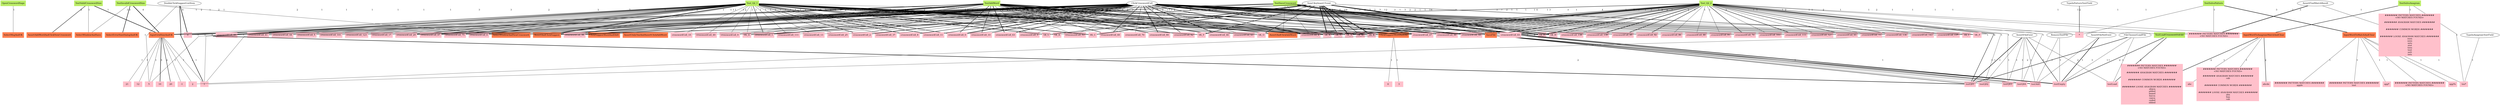 // Component-only
graph {
	graph [splines=false]
		OpenCrosswordSage [color=darkolivegreen2 shape=box style=filled]
		SelectMsgAndOK [color=coral shape=box style=filled]
		TestValidCrosswordSize [color=darkolivegreen2 shape=box style=filled]
		InputGridSizeAndOK [color=coral shape=box style=filled]
		2 [color=pink shape=box style=filled]
		AssertAddWordAndClickNewCrossword [color=coral shape=box style=filled]
		InputGridSizeAndOK [color=coral shape=box style=filled]
		10 [color=pink shape=box style=filled]
		AssertAddWordAndClickNewCrossword [color=coral shape=box style=filled]
		InputGridSizeAndOK [color=coral shape=box style=filled]
		20 [color=pink shape=box style=filled]
		SelectWindowAndSave [color=coral shape=box style=filled]
		TestInvalidCrosswordSize [color=darkolivegreen2 shape=box style=filled]
		SelectWindowAndNewCrossword [color=coral shape=box style=filled]
		InputGridSizeAndOK [color=coral shape=box style=filled]
		-1 [color=pink shape=box style=filled]
		SelectErrorSizeDialogAndOK [color=coral shape=box style=filled]
		InputGridSizeAndOK [color=coral shape=box style=filled]
		1 [color=pink shape=box style=filled]
		SelectErrorSizeDialogAndOK [color=coral shape=box style=filled]
		InputGridSizeAndOK [color=coral shape=box style=filled]
		21 [color=pink shape=box style=filled]
		SelectErrorSizeDialogAndOK [color=coral shape=box style=filled]
		InputGridSizeAndOK [color=coral shape=box style=filled]
		20 [color=pink shape=box style=filled]
		SelectWindowAndSave [color=coral shape=box style=filled]
		TestAddWord [color=darkolivegreen2 shape=box style=filled]
		SelectWindowAndNewCrossword [color=coral shape=box style=filled]
		InputGridSizeAndOK [color=coral shape=box style=filled]
		10 [color=pink shape=box style=filled]
		crosswordCell_0 [color=pink shape=box style=filled]
		crosswordCell_9 [color=pink shape=box style=filled]
		crosswordCell_0 [color=pink shape=box style=filled]
		VK_H [color=pink shape=box style=filled]
		crosswordCell_1 [color=pink shape=box style=filled]
		VK_E [color=pink shape=box style=filled]
		crosswordCell_2 [color=pink shape=box style=filled]
		VK_A [color=pink shape=box style=filled]
		crosswordCell_3 [color=pink shape=box style=filled]
		VK_D [color=pink shape=box style=filled]
		crosswordCell_4 [color=pink shape=box style=filled]
		AssertAndClickSuggest [color=coral shape=box style=filled]
		5 [color=pink shape=box style=filled]
		crosswordCell_4 [color=pink shape=box style=filled]
		AssertAndClickSuggest [color=coral shape=box style=filled]
		AssertAndClickAddWord [color=coral shape=box style=filled]
		crosswordCell_60 [color=pink shape=box style=filled]
		crosswordCell_90 [color=pink shape=box style=filled]
		crosswordCell_60 [color=pink shape=box style=filled]
		VK_T [color=pink shape=box style=filled]
		crosswordCell_70 [color=pink shape=box style=filled]
		VK_E [color=pink shape=box style=filled]
		crosswordCell_80 [color=pink shape=box style=filled]
		VK_S [color=pink shape=box style=filled]
		crosswordCell_80 [color=pink shape=box style=filled]
		AssertAndClickSuggest [color=coral shape=box style=filled]
		0 [color=pink shape=box style=filled]
		AssertAndClickAddWord [color=coral shape=box style=filled]
		crosswordCell_59 [color=pink shape=box style=filled]
		crosswordCell_99 [color=pink shape=box style=filled]
		crosswordCell_59 [color=pink shape=box style=filled]
		ClickSuggestWordAndDbl0 [color=coral shape=box style=filled]
		crosswordCell_99 [color=pink shape=box style=filled]
		AssertAndClickSuggest [color=coral shape=box style=filled]
		AssertOnlyOneAndAssertClickAddWord [color=coral shape=box style=filled]
		crosswordCell_42 [color=pink shape=box style=filled]
		crosswordCell_46 [color=pink shape=box style=filled]
		crosswordCell_42 [color=pink shape=box style=filled]
		VK_D [color=pink shape=box style=filled]
		crosswordCell_43 [color=pink shape=box style=filled]
		VK_R [color=pink shape=box style=filled]
		crosswordCell_46 [color=pink shape=box style=filled]
		VK_M [color=pink shape=box style=filled]
		0 [color=pink shape=box style=filled]
		AssertAndClickAddWord [color=coral shape=box style=filled]
		crosswordCell_33 [color=pink shape=box style=filled]
		crosswordCell_63 [color=pink shape=box style=filled]
		crosswordCell_33 [color=pink shape=box style=filled]
		VK_A [color=pink shape=box style=filled]
		crosswordCell_53 [color=pink shape=box style=filled]
		VK_M [color=pink shape=box style=filled]
		crosswordCell_63 [color=pink shape=box style=filled]
		1 [color=pink shape=box style=filled]
		crosswordCell_80 [color=pink shape=box style=filled]
		AssertAndClickSuggest [color=coral shape=box style=filled]
		crosswordCell_46 [color=pink shape=box style=filled]
		AssertAndClickSuggest [color=coral shape=box style=filled]
		crosswordCell_63 [color=pink shape=box style=filled]
		AssertAndClickSuggest [color=coral shape=box style=filled]
		TestSaveCrossword [color=darkolivegreen2 shape=box style=filled]
		SelectWindowAndNewCrossword [color=coral shape=box style=filled]
		InputGridSizeAndOK [color=coral shape=box style=filled]
		10 [color=pink shape=box style=filled]
		testEmpty [color=pink shape=box style=filled]
		SaveFile [color=coral shape=box style=filled]
		testEmpty [color=pink shape=box style=filled]
		testEmpty [color=pink shape=box style=filled]
		SaveFile [color=coral shape=box style=filled]
		testEmpty [color=pink shape=box style=filled]
		testEmpty [color=pink shape=box style=filled]
		testEmpty [color=pink shape=box style=filled]
		testEmpty [color=pink shape=box style=filled]
		SelectWindowAndNewCrossword [color=coral shape=box style=filled]
		InputGridSizeAndOK [color=coral shape=box style=filled]
		5 [color=pink shape=box style=filled]
		AssertAndClickAddWord [color=coral shape=box style=filled]
		crosswordCell_0 [color=pink shape=box style=filled]
		crosswordCell_4 [color=pink shape=box style=filled]
		SaveFile [color=coral shape=box style=filled]
		testAdd [color=pink shape=box style=filled]
		testAdd [color=pink shape=box style=filled]
		testAdd [color=pink shape=box style=filled]
		testAdd [color=pink shape=box style=filled]
		TestLoadCrosswordToEdit [color=darkolivegreen2 shape=box style=filled]
		testEmpty [color=pink shape=box style=filled]
		testEmpty [color=pink shape=box style=filled]
		testLoad [color=pink shape=box style=filled]
		testLoad [color=pink shape=box style=filled]
		TestSolvePattern [color=darkolivegreen2 shape=box style=filled]
		InputWordToMatchAndClear [color=coral shape=box style=filled]
		"app*" [color=pink shape=box style=filled]
		"\####### PATTERN MATCHES #######\n<NO MATCHES FOUND>" [color=pink shape=box style=filled]
		InputWordToMatchAndClear [color=coral shape=box style=filled]
		"app*e" [color=pink shape=box style=filled]
		"\####### PATTERN MATCHES #######\n apple\n" [color=pink shape=box style=filled]
		InputWordToMatchAndClear [color=coral shape=box style=filled]
		"tes*" [color=pink shape=box style=filled]
		"\####### PATTERN MATCHES #######\ntest\n" [color=pink shape=box style=filled]
		"*" [color=pink shape=box style=filled]
		"\####### PATTERN MATCHES #######\n <NO MATCHES FOUND>" [color=pink shape=box style=filled]
		TestSolveAnagram [color=darkolivegreen2 shape=box style=filled]
		InputWordToAnagramMatchAndClear [color=coral shape=box style=filled]
		abc [color=pink shape=box style=filled]
		"\####### PATTERN MATCHES #######\n <NO MATCHES FOUND>\n\n ####### ANAGRAM MATCHES #######\n cab\n\n\n ####### COMMON WORDS #######\n\n\n ####### LOOSE ANAGRAM MATCHES #######\n aba\n baa\n cab\n" [color=pink shape=box style=filled]
		InputWordToAnagramMatchAndClear [color=coral shape=box style=filled]
		abcde [color=pink shape=box style=filled]
		"\####### PATTERN MATCHES #######\n<NO MATCHES FOUND>\n\n####### ANAGRAM MATCHES #######\n\n\n####### COMMON WORDS #######\n\n\n####### LOOSE ANAGRAM MATCHES #######\n abaca\n added\n baaed\n bacca\n caeca\n ceded\n ebbed\n" [color=pink shape=box style=filled]
		"tes*" [color=pink shape=box style=filled]
		"\####### PATTERN MATCHES #######\n<NO MATCHES FOUND>\n\n####### ANAGRAM MATCHES #######\n\n\n####### COMMON WORDS #######\n\n\n####### LOOSE ANAGRAM MATCHES #######\n eses\n sees\n sets\n stet\n tees\n test\n sett\n tets\n" [color=pink shape=box style=filled]
		Test_Q2_1 [color=darkolivegreen2 shape=box style=filled]
		InputGridSizeAndOK [color=coral shape=box style=filled]
		12 [color=pink shape=box style=filled]
		AssertAndClickAddWord [color=coral shape=box style=filled]
		crosswordCell_0 [color=pink shape=box style=filled]
		crosswordCell_6 [color=pink shape=box style=filled]
		crosswordCell_0 [color=pink shape=box style=filled]
		VK_H [color=pink shape=box style=filled]
		crosswordCell_1 [color=pink shape=box style=filled]
		VK_A [color=pink shape=box style=filled]
		crosswordCell_2 [color=pink shape=box style=filled]
		VK_R [color=pink shape=box style=filled]
		crosswordCell_6 [color=pink shape=box style=filled]
		VK_T [color=pink shape=box style=filled]
		crosswordCell_2 [color=pink shape=box style=filled]
		ClickSuggestWordAndDbl [color=coral shape=box style=filled]
		6 [color=pink shape=box style=filled]
		crosswordCell_8 [color=pink shape=box style=filled]
		crosswordCell_11 [color=pink shape=box style=filled]
		crosswordCell_8 [color=pink shape=box style=filled]
		VK_F [color=pink shape=box style=filled]
		crosswordCell_9 [color=pink shape=box style=filled]
		VK_A [color=pink shape=box style=filled]
		crosswordCell_10 [color=pink shape=box style=filled]
		VK_L [color=pink shape=box style=filled]
		crosswordCell_11 [color=pink shape=box style=filled]
		VK_L [color=pink shape=box style=filled]
		crosswordCell_1 [color=pink shape=box style=filled]
		crosswordCell_49 [color=pink shape=box style=filled]
		crosswordCell_13 [color=pink shape=box style=filled]
		VK_C [color=pink shape=box style=filled]
		crosswordCell_25 [color=pink shape=box style=filled]
		VK_O [color=pink shape=box style=filled]
		ClickSuggestWordAndDbl [color=coral shape=box style=filled]
		2 [color=pink shape=box style=filled]
		crosswordCell_37 [color=pink shape=box style=filled]
		AssertAndClickSuggest [color=coral shape=box style=filled]
		crosswordCell_40 [color=pink shape=box style=filled]
		crosswordCell_47 [color=pink shape=box style=filled]
		crosswordCell_40 [color=pink shape=box style=filled]
		VK_B [color=pink shape=box style=filled]
		crosswordCell_41 [color=pink shape=box style=filled]
		VK_R [color=pink shape=box style=filled]
		crosswordCell_44 [color=pink shape=box style=filled]
		VK_C [color=pink shape=box style=filled]
		crosswordCell_47 [color=pink shape=box style=filled]
		VK_S [color=pink shape=box style=filled]
		AssertAndClickSuggest [color=coral shape=box style=filled]
		0 [color=pink shape=box style=filled]
		crosswordCell_47 [color=pink shape=box style=filled]
		AssertAndClickSuggest [color=coral shape=box style=filled]
		crosswordCell_5 [color=pink shape=box style=filled]
		crosswordCell_101 [color=pink shape=box style=filled]
		crosswordCell_17 [color=pink shape=box style=filled]
		VK_C [color=pink shape=box style=filled]
		crosswordCell_29 [color=pink shape=box style=filled]
		VK_A [color=pink shape=box style=filled]
		crosswordCell_29 [color=pink shape=box style=filled]
		AssertAndClickSuggest [color=coral shape=box style=filled]
		0 [color=pink shape=box style=filled]
		crosswordCell_29 [color=pink shape=box style=filled]
		AssertAndClickSuggest [color=coral shape=box style=filled]
		SaveFile [color=coral shape=box style=filled]
		testQ01 [color=pink shape=box style=filled]
		testQ01 [color=pink shape=box style=filled]
		"\####### PATTERN MATCHES #######\n <NO MATCHES FOUND>" [color=pink shape=box style=filled]
		testQ01 [color=pink shape=box style=filled]
		crosswordCell_75 [color=pink shape=box style=filled]
		crosswordCell_123 [color=pink shape=box style=filled]
		crosswordCell_75 [color=pink shape=box style=filled]
		VK_F [color=pink shape=box style=filled]
		crosswordCell_87 [color=pink shape=box style=filled]
		VK_R [color=pink shape=box style=filled]
		crosswordCell_99 [color=pink shape=box style=filled]
		VK_O [color=pink shape=box style=filled]
		crosswordCell_111 [color=pink shape=box style=filled]
		VK_S [color=pink shape=box style=filled]
		crosswordCell_87 [color=pink shape=box style=filled]
		AssertAndClickSuggest [color=coral shape=box style=filled]
		1 [color=pink shape=box style=filled]
		crosswordCell_87 [color=pink shape=box style=filled]
		AssertAndClickSuggest [color=coral shape=box style=filled]
		SaveFile [color=coral shape=box style=filled]
		testQ01 [color=pink shape=box style=filled]
		testQ01 [color=pink shape=box style=filled]
		Test_Q2_2 [color=darkolivegreen2 shape=box style=filled]
		InputWordToAnagramMatchAndClear [color=coral shape=box style=filled]
		abcde [color=pink shape=box style=filled]
		"\####### PATTERN MATCHES #######\n<NO MATCHES FOUND>\n\n####### ANAGRAM MATCHES #######\n\n\n####### COMMON WORDS #######\n\n\n####### LOOSE ANAGRAM MATCHES #######\n abaca\n added\n baaed\n bacca\n caeca\n ceded\n ebbed\n" [color=pink shape=box style=filled]
		"*" [color=pink shape=box style=filled]
		"\####### PATTERN MATCHES #######\n <NO MATCHES FOUND>" [color=pink shape=box style=filled]
		testQ01 [color=pink shape=box style=filled]
		testQ01 [color=pink shape=box style=filled]
		AssertAndClickAddWord [color=coral shape=box style=filled]
		crosswordCell_136 [color=pink shape=box style=filled]
		crosswordCell_143 [color=pink shape=box style=filled]
		crosswordCell_136 [color=pink shape=box style=filled]
		VK_S [color=pink shape=box style=filled]
		crosswordCell_137 [color=pink shape=box style=filled]
		VK_E [color=pink shape=box style=filled]
		crosswordCell_138 [color=pink shape=box style=filled]
		VK_A [color=pink shape=box style=filled]
		crosswordCell_139 [color=pink shape=box style=filled]
		VK_S [color=pink shape=box style=filled]
		crosswordCell_139 [color=pink shape=box style=filled]
		ClickSuggestWordAndDbl [color=coral shape=box style=filled]
		3 [color=pink shape=box style=filled]
		crosswordCell_85 [color=pink shape=box style=filled]
		crosswordCell_92 [color=pink shape=box style=filled]
		crosswordCell_85 [color=pink shape=box style=filled]
		VK_A [color=pink shape=box style=filled]
		crosswordCell_86 [color=pink shape=box style=filled]
		VK_I [color=pink shape=box style=filled]
		crosswordCell_88 [color=pink shape=box style=filled]
		VK_P [color=pink shape=box style=filled]
		crosswordCell_90 [color=pink shape=box style=filled]
		VK_R [color=pink shape=box style=filled]
		crosswordCell_91 [color=pink shape=box style=filled]
		VK_T [color=pink shape=box style=filled]
		crosswordCell_92 [color=pink shape=box style=filled]
		VK_S [color=pink shape=box style=filled]
		crosswordCell_79 [color=pink shape=box style=filled]
		crosswordCell_139 [color=pink shape=box style=filled]
		SaveFile [color=coral shape=box style=filled]
		testQ02 [color=pink shape=box style=filled]
		crosswordCell_79 [color=pink shape=box style=filled]
		VK_S [color=pink shape=box style=filled]
		crosswordCell_103 [color=pink shape=box style=filled]
		VK_R [color=pink shape=box style=filled]
		crosswordCell_115 [color=pink shape=box style=filled]
		VK_E [color=pink shape=box style=filled]
		crosswordCell_115 [color=pink shape=box style=filled]
		AssertAndClickSuggest [color=coral shape=box style=filled]
		1 [color=pink shape=box style=filled]
		crosswordCell_127 [color=pink shape=box style=filled]
		AssertAndClickSuggest [color=coral shape=box style=filled]
		SaveFile [color=coral shape=box style=filled]
		testQ03 [color=pink shape=box style=filled]
		AssertAndClickAddWord [color=coral shape=box style=filled]
		crosswordCell_47 [color=pink shape=box style=filled]
		crosswordCell_95 [color=pink shape=box style=filled]
		crosswordCell_59 [color=pink shape=box style=filled]
		VK_E [color=pink shape=box style=filled]
		crosswordCell_71 [color=pink shape=box style=filled]
		VK_E [color=pink shape=box style=filled]
		crosswordCell_83 [color=pink shape=box style=filled]
		VK_D [color=pink shape=box style=filled]
		crosswordCell_95 [color=pink shape=box style=filled]
		VK_S [color=pink shape=box style=filled]
		SaveFile [color=coral shape=box style=filled]
		testQ04 [color=pink shape=box style=filled]
		testQ02 [color=pink shape=box style=filled]
		testQ03 [color=pink shape=box style=filled]
		testQ04 [color=pink shape=box style=filled]
			Test_Q2_1 -- crosswordCell_47 [label=3 minlen=1 penwidth=2.58496250072]
			TestInvalidCrosswordSize -- InputGridSizeAndOK [label=4 minlen=1 penwidth=3.0]
			ClickSuggestWordAndDbl -- 3 [label=1 minlen=1 penwidth=1.0]
			Test_Q2_1 -- VK_T [label=1 minlen=1 penwidth=1.0]
			TestAddWord -- InputGridSizeAndOK [label=1 minlen=1 penwidth=1.0]
			SaveFile -- testEmpty [label=2 minlen=1 penwidth=2.0]
			TestAddWord -- VK_D [label=2 minlen=1 penwidth=2.0]
			ClickCrosswordCell -- crosswordCell_13 [label=1 minlen=1 penwidth=1.0]
			TestAddWord -- VK_S [label=1 minlen=1 penwidth=1.0]
			ClickSuggestWordAndDbl -- 2 [label=1 minlen=1 penwidth=1.0]
			Test_Q2_1 -- crosswordCell_40 [label=2 minlen=1 penwidth=2.0]
			ClickCrosswordCell -- crosswordCell_80 [label=3 minlen=1 penwidth=2.58496250072]
			AssertFileExist -- testQ01 [label=3 minlen=1 penwidth=2.58496250072]
			Test_Q2_2 -- crosswordCell_83 [label=1 minlen=1 penwidth=1.0]
			"Send Keyboard Event" -- VK_O [label=2 minlen=1 penwidth=2.0]
			TestAddWord -- AssertAndClickSuggest [label=7 minlen=1 penwidth=3.80735492206]
			InputWordToAnagramMatchAndClear -- "\####### PATTERN MATCHES #######\n <NO MATCHES FOUND>\n\n ####### ANAGRAM MATCHES #######\n cab\n\n\n ####### COMMON WORDS #######\n\n\n ####### LOOSE ANAGRAM MATCHES #######\n aba\n baa\n cab\n" [label=1 minlen=1 penwidth=1.0]
			ClickCrosswordCell -- crosswordCell_46 [label=3 minlen=1 penwidth=2.58496250072]
			"Send Keyboard Event" -- VK_R [label=6 minlen=1 penwidth=3.58496250072]
			Test_Q2_2 -- crosswordCell_59 [label=1 minlen=1 penwidth=1.0]
			ClickCrosswordCell -- crosswordCell_6 [label=2 minlen=1 penwidth=2.0]
			ClickCrosswordCell -- crosswordCell_85 [label=2 minlen=1 penwidth=2.0]
			Test_Q2_1 -- crosswordCell_101 [label=1 minlen=1 penwidth=1.0]
			TestInvalidCrosswordSize -- SelectWindowAndNewCrossword [label=1 minlen=1 penwidth=1.0]
			InputGridSizeAndOK -- 12 [label=1 minlen=1 penwidth=1.0]
			Test_Q2_1 -- VK_S [label=2 minlen=1 penwidth=2.0]
			ClickCrosswordCell -- crosswordCell_60 [label=2 minlen=1 penwidth=2.0]
			Test_Q2_1 -- VK_C [label=3 minlen=1 penwidth=2.58496250072]
			Test_Q2_2 -- VK_I [label=1 minlen=1 penwidth=1.0]
			TestAddWord -- crosswordCell_90 [label=1 minlen=1 penwidth=1.0]
			Test_Q2_1 -- 1 [label=1 minlen=1 penwidth=1.0]
			ClickCrosswordCell -- crosswordCell_75 [label=2 minlen=1 penwidth=2.0]
			TestAddWord -- 5 [label=1 minlen=1 penwidth=1.0]
			ClickCrosswordCell -- crosswordCell_111 [label=1 minlen=1 penwidth=1.0]
			TestSaveCrossword -- AssertAndClickAddWord [label=1 minlen=1 penwidth=1.0]
			ClickCrosswordCell -- crosswordCell_0 [label=5 minlen=1 penwidth=3.32192809489]
			TestAddWord -- VK_T [label=1 minlen=1 penwidth=1.0]
			"Send Keyboard Event" -- VK_E [label=6 minlen=1 penwidth=3.58496250072]
			TestAddWord -- crosswordCell_59 [label=2 minlen=1 penwidth=2.0]
			AssertFileNotExist -- testAdd [label=1 minlen=1 penwidth=1.0]
			"Send Keyboard Event" -- VK_H [label=2 minlen=1 penwidth=2.0]
			ClickCrosswordCell -- crosswordCell_8 [label=2 minlen=1 penwidth=2.0]
			ClickCrosswordCell -- crosswordCell_137 [label=1 minlen=1 penwidth=1.0]
			Test_Q2_2 -- testQ02 [label=1 minlen=1 penwidth=1.0]
			Test_Q2_1 -- crosswordCell_0 [label=2 minlen=1 penwidth=2.0]
			TestAddWord -- AssertOnlyOneAndAssertClickAddWord [label=1 minlen=1 penwidth=1.0]
			TestAddWord -- ClickSuggestWordAndDbl0 [label=1 minlen=1 penwidth=1.0]
			Test_Q2_1 -- AssertAndClickSuggest [label=7 minlen=1 penwidth=3.80735492206]
			SaveFile -- testQ03 [label=1 minlen=1 penwidth=1.0]
			ClickCrosswordCell -- crosswordCell_63 [label=3 minlen=1 penwidth=2.58496250072]
			AssertFindMatchResult -- "\####### PATTERN MATCHES #######\n <NO MATCHES FOUND>" [label=3 minlen=1 penwidth=2.58496250072]
			"Send Keyboard Event" -- VK_L [label=2 minlen=1 penwidth=2.0]
			TestAddWord -- crosswordCell_60 [label=2 minlen=1 penwidth=2.0]
			ClickCrosswordCell -- crosswordCell_79 [label=2 minlen=1 penwidth=2.0]
			Test_Q2_1 -- VK_A [label=3 minlen=1 penwidth=2.58496250072]
			Test_Q2_2 -- crosswordCell_92 [label=2 minlen=1 penwidth=2.0]
			DoubleClickSuggestListItem -- 0 [label=4 minlen=1 penwidth=3.0]
			Test_Q2_1 -- crosswordCell_11 [label=2 minlen=1 penwidth=2.0]
			Test_Q2_1 -- crosswordCell_8 [label=2 minlen=1 penwidth=2.0]
			TestAddWord -- crosswordCell_4 [label=2 minlen=1 penwidth=2.0]
			TypeInAnagramTextField -- "tes*" [label=1 minlen=1 penwidth=1.0]
			Test_Q2_1 -- crosswordCell_17 [label=1 minlen=1 penwidth=1.0]
			TestAddWord -- crosswordCell_42 [label=2 minlen=1 penwidth=2.0]
			"Send Keyboard Event" -- VK_F [label=2 minlen=1 penwidth=2.0]
			Test_Q2_2 -- crosswordCell_95 [label=2 minlen=1 penwidth=2.0]
			ClickCrosswordCell -- crosswordCell_115 [label=2 minlen=1 penwidth=2.0]
			Test_Q2_1 -- crosswordCell_2 [label=2 minlen=1 penwidth=2.0]
			InputWordToAnagramMatchAndClear -- abc [label=1 minlen=1 penwidth=1.0]
			Test_Q2_2 -- VK_R [label=2 minlen=1 penwidth=2.0]
			Test_Q2_2 -- crosswordCell_138 [label=1 minlen=1 penwidth=1.0]
			ClickCrosswordCell -- crosswordCell_17 [label=1 minlen=1 penwidth=1.0]
			TestAddWord -- AssertAndClickAddWord [label=3 minlen=1 penwidth=2.58496250072]
			ClickSuggestWordAndDbl -- 6 [label=1 minlen=1 penwidth=1.0]
			TestSolvePattern -- "\####### PATTERN MATCHES #######\n <NO MATCHES FOUND>" [label=1 minlen=1 penwidth=1.0]
			Test_Q2_1 -- crosswordCell_99 [label=1 minlen=1 penwidth=1.0]
			TestSaveCrossword -- crosswordCell_4 [label=1 minlen=1 penwidth=1.0]
			TestAddWord -- crosswordCell_70 [label=1 minlen=1 penwidth=1.0]
			TestAddWord -- crosswordCell_1 [label=1 minlen=1 penwidth=1.0]
			ClickCrosswordCell -- crosswordCell_91 [label=1 minlen=1 penwidth=1.0]
			InputGridSizeAndOK -- 20 [label=2 minlen=1 penwidth=2.0]
			ClickCrosswordCell -- crosswordCell_42 [label=2 minlen=1 penwidth=2.0]
			Test_Q2_1 -- crosswordCell_29 [label=3 minlen=1 penwidth=2.58496250072]
			ClickCrosswordCell -- crosswordCell_2 [label=3 minlen=1 penwidth=2.58496250072]
			ClickCrosswordCell -- crosswordCell_136 [label=2 minlen=1 penwidth=2.0]
			ClickCrosswordCell -- crosswordCell_53 [label=1 minlen=1 penwidth=1.0]
			Test_Q2_1 -- crosswordCell_44 [label=1 minlen=1 penwidth=1.0]
			SaveFile -- testQ04 [label=1 minlen=1 penwidth=1.0]
			Test_Q2_1 -- crosswordCell_6 [label=2 minlen=1 penwidth=2.0]
			AssertFileExist -- testQ02 [label=1 minlen=1 penwidth=1.0]
			ClickCrosswordCell -- crosswordCell_103 [label=1 minlen=1 penwidth=1.0]
			Test_Q2_1 -- crosswordCell_49 [label=1 minlen=1 penwidth=1.0]
			ClickCrosswordCell -- crosswordCell_127 [label=1 minlen=1 penwidth=1.0]
			TestAddWord -- 1 [label=1 minlen=1 penwidth=1.0]
			TestAddWord -- VK_E [label=2 minlen=1 penwidth=2.0]
			Test_Q2_2 -- testQ04 [label=1 minlen=1 penwidth=1.0]
			ClickCrosswordCell -- crosswordCell_10 [label=1 minlen=1 penwidth=1.0]
			TestInvalidCrosswordSize -- SelectWindowAndSave [label=1 minlen=1 penwidth=1.0]
			TestValidCrosswordSize -- SelectWindowAndSave [label=1 minlen=1 penwidth=1.0]
			Test_Q2_2 -- VK_S [label=5 minlen=1 penwidth=3.32192809489]
			ClickCrosswordCell -- crosswordCell_83 [label=1 minlen=1 penwidth=1.0]
			InputWordToMatchAndClear -- "\####### PATTERN MATCHES #######\n<NO MATCHES FOUND>" [label=1 minlen=1 penwidth=1.0]
			TestInvalidCrosswordSize -- SelectErrorSizeDialogAndOK [label=3 minlen=1 penwidth=2.58496250072]
			DoubleClickSuggestListItem -- 5 [label=1 minlen=1 penwidth=1.0]
			AssertFileNotExist -- testEmpty [label=3 minlen=1 penwidth=2.58496250072]
			"Send Keyboard Event" -- VK_A [label=7 minlen=1 penwidth=3.80735492206]
			ClickCrosswordCell -- crosswordCell_59 [label=3 minlen=1 penwidth=2.58496250072]
			ClickCrosswordCell -- crosswordCell_41 [label=1 minlen=1 penwidth=1.0]
			"Send Keyboard Event" -- VK_S [label=8 minlen=1 penwidth=4.0]
			FileChooserLoadFile -- testEmpty [label=1 minlen=1 penwidth=1.0]
			TestAddWord -- crosswordCell_33 [label=2 minlen=1 penwidth=2.0]
			Test_Q2_1 -- VK_O [label=2 minlen=1 penwidth=2.0]
			TestSaveCrossword -- SelectWindowAndNewCrossword [label=2 minlen=1 penwidth=2.0]
			TestAddWord -- 0 [label=2 minlen=1 penwidth=2.0]
			TestSolvePattern -- "*" [label=1 minlen=1 penwidth=1.0]
			Test_Q2_1 -- crosswordCell_9 [label=1 minlen=1 penwidth=1.0]
			Test_Q2_1 -- VK_R [label=3 minlen=1 penwidth=2.58496250072]
			Test_Q2_2 -- testQ01 [label=2 minlen=1 penwidth=2.0]
			ClickCrosswordCell -- crosswordCell_123 [label=1 minlen=1 penwidth=1.0]
			InputWordToAnagramMatchAndClear -- "\####### PATTERN MATCHES #######\n<NO MATCHES FOUND>\n\n####### ANAGRAM MATCHES #######\n\n\n####### COMMON WORDS #######\n\n\n####### LOOSE ANAGRAM MATCHES #######\n abaca\n added\n baaed\n bacca\n caeca\n ceded\n ebbed\n" [label=2 minlen=1 penwidth=2.0]
			TestAddWord -- crosswordCell_80 [label=3 minlen=1 penwidth=2.58496250072]
			ClickCrosswordCell -- crosswordCell_92 [label=2 minlen=1 penwidth=2.0]
			OpenCrosswordSage -- SelectMsgAndOK [label=1 minlen=1 penwidth=1.0]
			Test_Q2_2 -- crosswordCell_88 [label=1 minlen=1 penwidth=1.0]
			Test_Q2_1 -- SaveFile [label=2 minlen=1 penwidth=2.0]
			TestAddWord -- crosswordCell_46 [label=3 minlen=1 penwidth=2.58496250072]
			InputWordToMatchAndClear -- "app*e" [label=1 minlen=1 penwidth=1.0]
			ClickCrosswordCell -- crosswordCell_9 [label=2 minlen=1 penwidth=2.0]
			InputGridSizeAndOK -- 5 [label=1 minlen=1 penwidth=1.0]
			ClickCrosswordCell -- crosswordCell_44 [label=1 minlen=1 penwidth=1.0]
			ClickCrosswordCell -- crosswordCell_4 [label=3 minlen=1 penwidth=2.58496250072]
			Test_Q2_2 -- crosswordCell_103 [label=1 minlen=1 penwidth=1.0]
			SaveFile -- testQ02 [label=1 minlen=1 penwidth=1.0]
			AssertFileExist -- testQ04 [label=1 minlen=1 penwidth=1.0]
			Test_Q2_1 -- VK_B [label=1 minlen=1 penwidth=1.0]
			TypeInPatternTextField -- "*" [label=2 minlen=1 penwidth=2.0]
			TestSaveCrossword -- InputGridSizeAndOK [label=2 minlen=1 penwidth=2.0]
			Test_Q2_2 -- AssertAndClickAddWord [label=2 minlen=1 penwidth=2.0]
			TestSaveCrossword -- crosswordCell_0 [label=1 minlen=1 penwidth=1.0]
			Test_Q2_2 -- VK_P [label=1 minlen=1 penwidth=1.0]
			Test_Q2_2 -- crosswordCell_143 [label=1 minlen=1 penwidth=1.0]
			Test_Q2_2 -- AssertAndClickSuggest [label=2 minlen=1 penwidth=2.0]
			Test_Q2_1 -- VK_H [label=1 minlen=1 penwidth=1.0]
			AssertFileExist -- testEmpty [label=2 minlen=1 penwidth=2.0]
			InputWordToMatchAndClear -- "\####### PATTERN MATCHES #######\n apple\n" [label=1 minlen=1 penwidth=1.0]
			TestSolveAnagram -- "tes*" [label=1 minlen=1 penwidth=1.0]
			SaveFile -- testQ01 [label=2 minlen=1 penwidth=2.0]
			Test_Q2_1 -- crosswordCell_123 [label=1 minlen=1 penwidth=1.0]
			ClickCrosswordCell -- crosswordCell_138 [label=1 minlen=1 penwidth=1.0]
			TestAddWord -- VK_A [label=2 minlen=1 penwidth=2.0]
			Test_Q2_1 -- crosswordCell_111 [label=1 minlen=1 penwidth=1.0]
			Test_Q2_2 -- crosswordCell_139 [label=3 minlen=1 penwidth=2.58496250072]
			ClickCrosswordCell -- crosswordCell_70 [label=1 minlen=1 penwidth=1.0]
			AssertFindMatchResult -- "\####### PATTERN MATCHES #######\n<NO MATCHES FOUND>\n\n####### ANAGRAM MATCHES #######\n\n\n####### COMMON WORDS #######\n\n\n####### LOOSE ANAGRAM MATCHES #######\n eses\n sees\n sets\n stet\n tees\n test\n sett\n tets\n" [label=1 minlen=1 penwidth=1.0]
			InputGridSizeAndOK -- -1 [label=1 minlen=1 penwidth=1.0]
			ClickCrosswordCell -- crosswordCell_95 [label=2 minlen=1 penwidth=2.0]
			Test_Q2_2 -- "\####### PATTERN MATCHES #######\n <NO MATCHES FOUND>" [label=1 minlen=1 penwidth=1.0]
			ClickCrosswordCell -- crosswordCell_87 [label=3 minlen=1 penwidth=2.58496250072]
			Test_Q2_2 -- crosswordCell_86 [label=1 minlen=1 penwidth=1.0]
			TestAddWord -- crosswordCell_2 [label=1 minlen=1 penwidth=1.0]
			ClickCrosswordCell -- crosswordCell_143 [label=1 minlen=1 penwidth=1.0]
			ClickCrosswordCell -- crosswordCell_5 [label=1 minlen=1 penwidth=1.0]
			InputGridSizeAndOK -- 21 [label=1 minlen=1 penwidth=1.0]
			Test_Q2_1 -- "\####### PATTERN MATCHES #######\n <NO MATCHES FOUND>" [label=1 minlen=1 penwidth=1.0]
			TestSaveCrossword -- testAdd [label=3 minlen=1 penwidth=2.58496250072]
			ClickCrosswordCell -- crosswordCell_3 [label=1 minlen=1 penwidth=1.0]
			Test_Q2_2 -- crosswordCell_90 [label=1 minlen=1 penwidth=1.0]
			Test_Q2_1 -- crosswordCell_37 [label=1 minlen=1 penwidth=1.0]
			InputGridSizeAndOK -- 2 [label=1 minlen=1 penwidth=1.0]
			Test_Q2_1 -- crosswordCell_5 [label=1 minlen=1 penwidth=1.0]
			AssertFileExist -- testQ03 [label=1 minlen=1 penwidth=1.0]
			TestLoadCrosswordToEdit -- testEmpty [label=2 minlen=1 penwidth=2.0]
			Test_Q2_1 -- crosswordCell_87 [label=3 minlen=1 penwidth=2.58496250072]
			Test_Q2_2 -- VK_A [label=2 minlen=1 penwidth=2.0]
			Test_Q2_2 -- crosswordCell_136 [label=2 minlen=1 penwidth=2.0]
			ClickCrosswordCell -- crosswordCell_11 [label=2 minlen=1 penwidth=2.0]
			Test_Q2_1 -- VK_L [label=2 minlen=1 penwidth=2.0]
			"Send Keyboard Event" -- VK_I [label=1 minlen=1 penwidth=1.0]
			AssertFileExist -- testAdd [label=1 minlen=1 penwidth=1.0]
			ClickCrosswordCell -- crosswordCell_37 [label=1 minlen=1 penwidth=1.0]
			"Send Keyboard Event" -- VK_M [label=2 minlen=1 penwidth=2.0]
			Test_Q2_1 -- crosswordCell_10 [label=1 minlen=1 penwidth=1.0]
			InputGridSizeAndOK -- 1 [label=1 minlen=1 penwidth=1.0]
			TestAddWord -- crosswordCell_63 [label=3 minlen=1 penwidth=2.58496250072]
			TestSolveAnagram -- "\####### PATTERN MATCHES #######\n<NO MATCHES FOUND>\n\n####### ANAGRAM MATCHES #######\n\n\n####### COMMON WORDS #######\n\n\n####### LOOSE ANAGRAM MATCHES #######\n eses\n sees\n sets\n stet\n tees\n test\n sett\n tets\n" [label=1 minlen=1 penwidth=1.0]
			"Send Keyboard Event" -- VK_P [label=1 minlen=1 penwidth=1.0]
			TestAddWord -- SelectWindowAndNewCrossword [label=1 minlen=1 penwidth=1.0]
			"Send Keyboard Event" -- VK_C [label=3 minlen=1 penwidth=2.58496250072]
			TestLoadCrosswordToEdit -- testLoad [label=2 minlen=1 penwidth=2.0]
			Test_Q2_2 -- crosswordCell_137 [label=1 minlen=1 penwidth=1.0]
			InputGridSizeAndOK -- 10 [label=3 minlen=1 penwidth=2.58496250072]
			FileChooserLoadFile -- testQ01 [label=2 minlen=1 penwidth=2.0]
			AssertFileExist -- testLoad [label=1 minlen=1 penwidth=1.0]
			Test_Q2_1 -- VK_F [label=2 minlen=1 penwidth=2.0]
			Test_Q2_1 -- testQ01 [label=3 minlen=1 penwidth=2.58496250072]
			Test_Q2_2 -- testQ03 [label=1 minlen=1 penwidth=1.0]
			ClickCrosswordCell -- crosswordCell_33 [label=2 minlen=1 penwidth=2.0]
			TestAddWord -- VK_R [label=1 minlen=1 penwidth=1.0]
			ClickCrosswordCell -- crosswordCell_25 [label=1 minlen=1 penwidth=1.0]
			ClickCrosswordCell -- crosswordCell_99 [label=3 minlen=1 penwidth=2.58496250072]
			Test_Q2_1 -- ClickSuggestWordAndDbl [label=2 minlen=1 penwidth=2.0]
			Test_Q2_2 -- crosswordCell_47 [label=1 minlen=1 penwidth=1.0]
			ClickCrosswordCell -- crosswordCell_47 [label=4 minlen=1 penwidth=3.0]
			InputWordToMatchAndClear -- "\####### PATTERN MATCHES #######\ntest\n" [label=1 minlen=1 penwidth=1.0]
			TestValidCrosswordSize -- AssertAddWordAndClickNewCrossword [label=2 minlen=1 penwidth=2.0]
			Test_Q2_2 -- SaveFile [label=3 minlen=1 penwidth=2.58496250072]
			TestAddWord -- VK_H [label=1 minlen=1 penwidth=1.0]
			Test_Q2_2 -- crosswordCell_71 [label=1 minlen=1 penwidth=1.0]
			TestSolveAnagram -- InputWordToAnagramMatchAndClear [label=2 minlen=1 penwidth=2.0]
			InputWordToMatchAndClear -- "app*" [label=1 minlen=1 penwidth=1.0]
			ClickCrosswordCell -- crosswordCell_88 [label=1 minlen=1 penwidth=1.0]
			DoubleClickSuggestListItem -- 1 [label=3 minlen=1 penwidth=2.58496250072]
			"Send Keyboard Event" -- VK_D [label=3 minlen=1 penwidth=2.58496250072]
			Test_Q2_2 -- 1 [label=1 minlen=1 penwidth=1.0]
			ClickCrosswordCell -- crosswordCell_49 [label=1 minlen=1 penwidth=1.0]
			TestAddWord -- crosswordCell_9 [label=1 minlen=1 penwidth=1.0]
			Test_Q2_1 -- 0 [label=2 minlen=1 penwidth=2.0]
			TestSolvePattern -- InputWordToMatchAndClear [label=3 minlen=1 penwidth=2.58496250072]
			Test_Q2_1 -- crosswordCell_1 [label=2 minlen=1 penwidth=2.0]
			"Send Keyboard Event" -- VK_B [label=1 minlen=1 penwidth=1.0]
			Test_Q2_2 -- VK_D [label=1 minlen=1 penwidth=1.0]
			ClickCrosswordCell -- crosswordCell_40 [label=2 minlen=1 penwidth=2.0]
			Test_Q2_1 -- crosswordCell_75 [label=2 minlen=1 penwidth=2.0]
			ClickCrosswordCell -- crosswordCell_139 [label=3 minlen=1 penwidth=2.58496250072]
			FileChooserLoadFile -- testLoad [label=1 minlen=1 penwidth=1.0]
			Test_Q2_2 -- VK_E [label=4 minlen=1 penwidth=3.0]
			Test_Q2_2 -- ClickSuggestWordAndDbl [label=1 minlen=1 penwidth=1.0]
			Test_Q2_1 -- crosswordCell_13 [label=1 minlen=1 penwidth=1.0]
			ClickCrosswordCell -- crosswordCell_71 [label=1 minlen=1 penwidth=1.0]
			Test_Q2_2 -- InputWordToAnagramMatchAndClear [label=1 minlen=1 penwidth=1.0]
			TestAddWord -- VK_M [label=2 minlen=1 penwidth=2.0]
			Test_Q2_2 -- crosswordCell_127 [label=1 minlen=1 penwidth=1.0]
			ClickCrosswordCell -- crosswordCell_86 [label=1 minlen=1 penwidth=1.0]
			TestSaveCrossword -- SaveFile [label=3 minlen=1 penwidth=2.58496250072]
			Test_Q2_2 -- crosswordCell_85 [label=2 minlen=1 penwidth=2.0]
			TestAddWord -- crosswordCell_3 [label=1 minlen=1 penwidth=1.0]
			TestAddWord -- crosswordCell_43 [label=1 minlen=1 penwidth=1.0]
			SaveFile -- testAdd [label=1 minlen=1 penwidth=1.0]
			"Send Keyboard Event" -- VK_T [label=3 minlen=1 penwidth=2.58496250072]
			Test_Q2_2 -- crosswordCell_115 [label=2 minlen=1 penwidth=2.0]
			Test_Q2_1 -- crosswordCell_41 [label=1 minlen=1 penwidth=1.0]
			RemoveTestFile -- testEmpty [label=1 minlen=1 penwidth=1.0]
			Test_Q2_2 -- VK_T [label=1 minlen=1 penwidth=1.0]
			ClickCrosswordCell -- crosswordCell_101 [label=1 minlen=1 penwidth=1.0]
			InputWordToAnagramMatchAndClear -- abcde [label=2 minlen=1 penwidth=2.0]
			Test_Q2_2 -- crosswordCell_79 [label=2 minlen=1 penwidth=2.0]
			TestSaveCrossword -- testEmpty [label=5 minlen=1 penwidth=3.32192809489]
			Test_Q2_2 -- "*" [label=1 minlen=1 penwidth=1.0]
			TestAddWord -- crosswordCell_99 [label=2 minlen=1 penwidth=2.0]
			InputWordToMatchAndClear -- "tes*" [label=1 minlen=1 penwidth=1.0]
			Test_Q2_1 -- InputGridSizeAndOK [label=1 minlen=1 penwidth=1.0]
			Test_Q2_1 -- AssertAndClickAddWord [label=1 minlen=1 penwidth=1.0]
			ClickCrosswordCell -- crosswordCell_29 [label=3 minlen=1 penwidth=2.58496250072]
			RemoveTestFile -- testAdd [label=1 minlen=1 penwidth=1.0]
			TestAddWord -- crosswordCell_53 [label=1 minlen=1 penwidth=1.0]
			TestAddWord -- crosswordCell_0 [label=2 minlen=1 penwidth=2.0]
			Test_Q2_1 -- crosswordCell_25 [label=1 minlen=1 penwidth=1.0]
			ClickCrosswordCell -- crosswordCell_90 [label=2 minlen=1 penwidth=2.0]
			Test_Q2_2 -- crosswordCell_91 [label=1 minlen=1 penwidth=1.0]
			ClickCrosswordCell -- crosswordCell_43 [label=1 minlen=1 penwidth=1.0]
			ClickCrosswordCell -- crosswordCell_1 [label=3 minlen=1 penwidth=2.58496250072]
			TestValidCrosswordSize -- InputGridSizeAndOK [label=3 minlen=1 penwidth=2.58496250072]
}